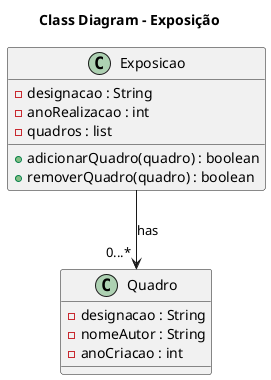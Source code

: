 @startuml
'https://plantuml.com/class-diagram

Title Class Diagram - Exposição

class Quadro{
- designacao : String
- nomeAutor : String
- anoCriacao : int
}

class Exposicao{
- designacao : String
- anoRealizacao : int
- quadros : list
+ adicionarQuadro(quadro) : boolean
+ removerQuadro(quadro) : boolean
}

Exposicao --> "0...* " Quadro : has

@enduml